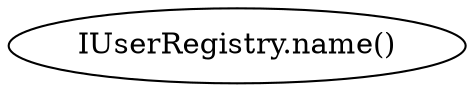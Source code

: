 digraph "" {
	graph [bb="0,0,189.92,36"];
	node [label="\N"];
	"IUserRegistry.name()"	 [height=0.5,
		pos="94.959,18",
		width=2.6378];
}
digraph "" {
	graph [bb="0,0,189.92,36"];
	node [label="\N"];
	"IUserRegistry.name()"	 [height=0.5,
		pos="94.959,18",
		width=2.6378];
}
digraph "" {
	graph [bb="0,0,189.92,36"];
	node [label="\N"];
	"IUserRegistry.name()"	 [height=0.5,
		pos="94.959,18",
		width=2.6378];
}
digraph "" {
	graph [bb="0,0,189.92,36"];
	node [label="\N"];
	"IUserRegistry.name()"	 [height=0.5,
		pos="94.959,18",
		width=2.6378];
}
digraph "" {
	graph [bb="0,0,189.92,36"];
	node [label="\N"];
	"IUserRegistry.name()"	 [height=0.5,
		pos="94.959,18",
		width=2.6378];
}
